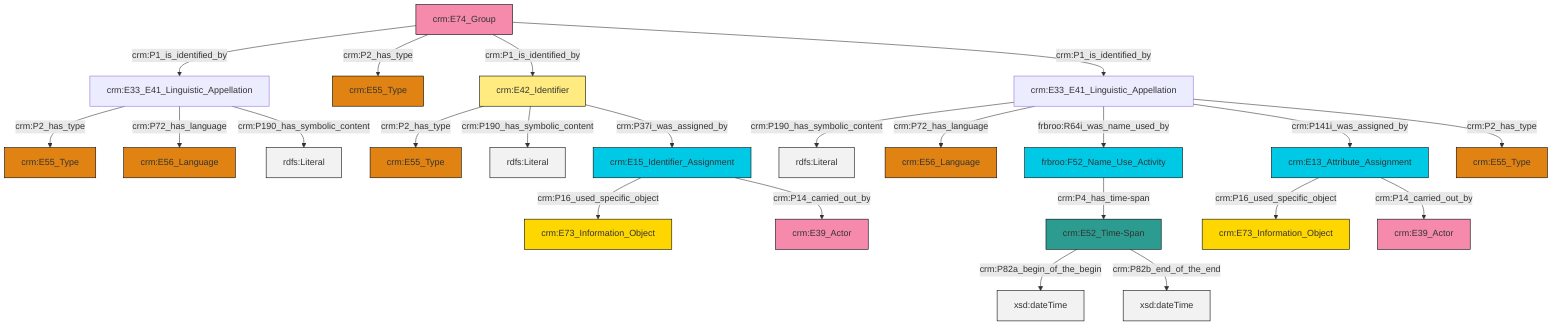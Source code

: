 graph TD
classDef Literal fill:#f2f2f2,stroke:#000000;
classDef CRM_Entity fill:#FFFFFF,stroke:#000000;
classDef Temporal_Entity fill:#00C9E6, stroke:#000000;
classDef Type fill:#E18312, stroke:#000000;
classDef Time-Span fill:#2C9C91, stroke:#000000;
classDef Appellation fill:#FFEB7F, stroke:#000000;
classDef Place fill:#008836, stroke:#000000;
classDef Persistent_Item fill:#B266B2, stroke:#000000;
classDef Conceptual_Object fill:#FFD700, stroke:#000000;
classDef Physical_Thing fill:#D2B48C, stroke:#000000;
classDef Actor fill:#f58aad, stroke:#000000;
classDef PC_Classes fill:#4ce600, stroke:#000000;
classDef Multi fill:#cccccc,stroke:#000000;

4["crm:E33_E41_Linguistic_Appellation"]:::Default -->|crm:P190_has_symbolic_content| 5[rdfs:Literal]:::Literal
6["frbroo:F52_Name_Use_Activity"]:::Temporal_Entity -->|crm:P4_has_time-span| 0["crm:E52_Time-Span"]:::Time-Span
9["crm:E33_E41_Linguistic_Appellation"]:::Default -->|crm:P2_has_type| 10["crm:E55_Type"]:::Type
9["crm:E33_E41_Linguistic_Appellation"]:::Default -->|crm:P72_has_language| 11["crm:E56_Language"]:::Type
4["crm:E33_E41_Linguistic_Appellation"]:::Default -->|crm:P72_has_language| 15["crm:E56_Language"]:::Type
12["crm:E42_Identifier"]:::Appellation -->|crm:P2_has_type| 18["crm:E55_Type"]:::Type
4["crm:E33_E41_Linguistic_Appellation"]:::Default -->|frbroo:R64i_was_name_used_by| 6["frbroo:F52_Name_Use_Activity"]:::Temporal_Entity
0["crm:E52_Time-Span"]:::Time-Span -->|crm:P82a_begin_of_the_begin| 19[xsd:dateTime]:::Literal
20["crm:E74_Group"]:::Actor -->|crm:P1_is_identified_by| 9["crm:E33_E41_Linguistic_Appellation"]:::Default
4["crm:E33_E41_Linguistic_Appellation"]:::Default -->|crm:P141i_was_assigned_by| 21["crm:E13_Attribute_Assignment"]:::Temporal_Entity
12["crm:E42_Identifier"]:::Appellation -->|crm:P190_has_symbolic_content| 22[rdfs:Literal]:::Literal
20["crm:E74_Group"]:::Actor -->|crm:P2_has_type| 26["crm:E55_Type"]:::Type
12["crm:E42_Identifier"]:::Appellation -->|crm:P37i_was_assigned_by| 29["crm:E15_Identifier_Assignment"]:::Temporal_Entity
0["crm:E52_Time-Span"]:::Time-Span -->|crm:P82b_end_of_the_end| 30[xsd:dateTime]:::Literal
20["crm:E74_Group"]:::Actor -->|crm:P1_is_identified_by| 12["crm:E42_Identifier"]:::Appellation
29["crm:E15_Identifier_Assignment"]:::Temporal_Entity -->|crm:P16_used_specific_object| 7["crm:E73_Information_Object"]:::Conceptual_Object
29["crm:E15_Identifier_Assignment"]:::Temporal_Entity -->|crm:P14_carried_out_by| 33["crm:E39_Actor"]:::Actor
9["crm:E33_E41_Linguistic_Appellation"]:::Default -->|crm:P190_has_symbolic_content| 35[rdfs:Literal]:::Literal
20["crm:E74_Group"]:::Actor -->|crm:P1_is_identified_by| 4["crm:E33_E41_Linguistic_Appellation"]:::Default
21["crm:E13_Attribute_Assignment"]:::Temporal_Entity -->|crm:P16_used_specific_object| 31["crm:E73_Information_Object"]:::Conceptual_Object
21["crm:E13_Attribute_Assignment"]:::Temporal_Entity -->|crm:P14_carried_out_by| 23["crm:E39_Actor"]:::Actor
4["crm:E33_E41_Linguistic_Appellation"]:::Default -->|crm:P2_has_type| 2["crm:E55_Type"]:::Type